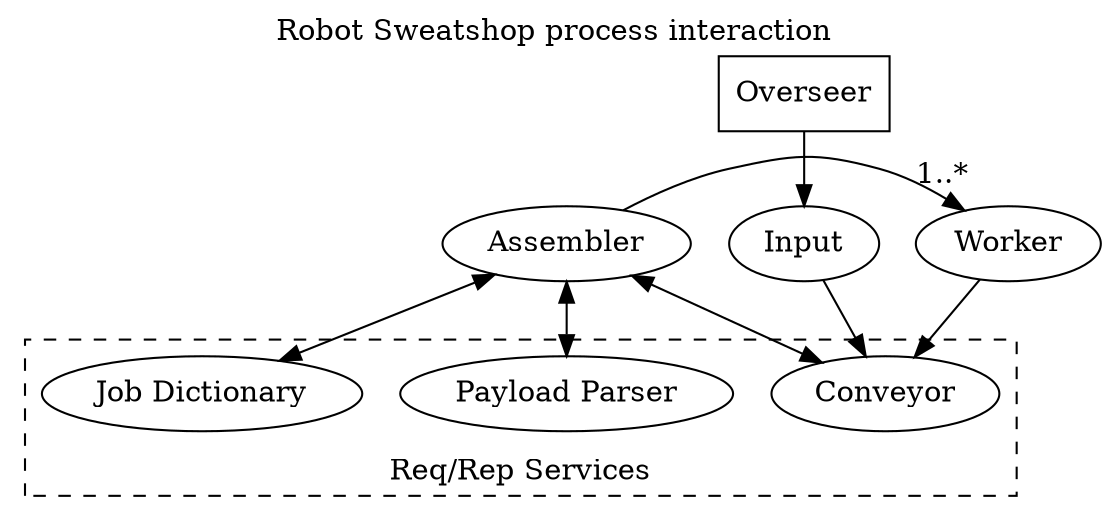 digraph architecture {
  label="Robot Sweatshop process interaction"
  labelloc="top"

  O [label="Overseer",shape=box]
  I [label="Input"]
  A [label="Assembler"]
  W [label="Worker"]
  subgraph cluster_services {
    label="Req/Rep Services"
    labelloc="bottom"
    style="dashed"
    C [label="Conveyor"]
    P [label="Payload Parser"]
    D [label="Job Dictionary"]
  }

  O->I
  I->C
  A->C [dir="both"]
  A->P [dir="both"]
  A->D [dir="both"]
  A->W [headlabel="1..*",labeldistance=2]
  W->C

  { rank=same; I W A }
}
